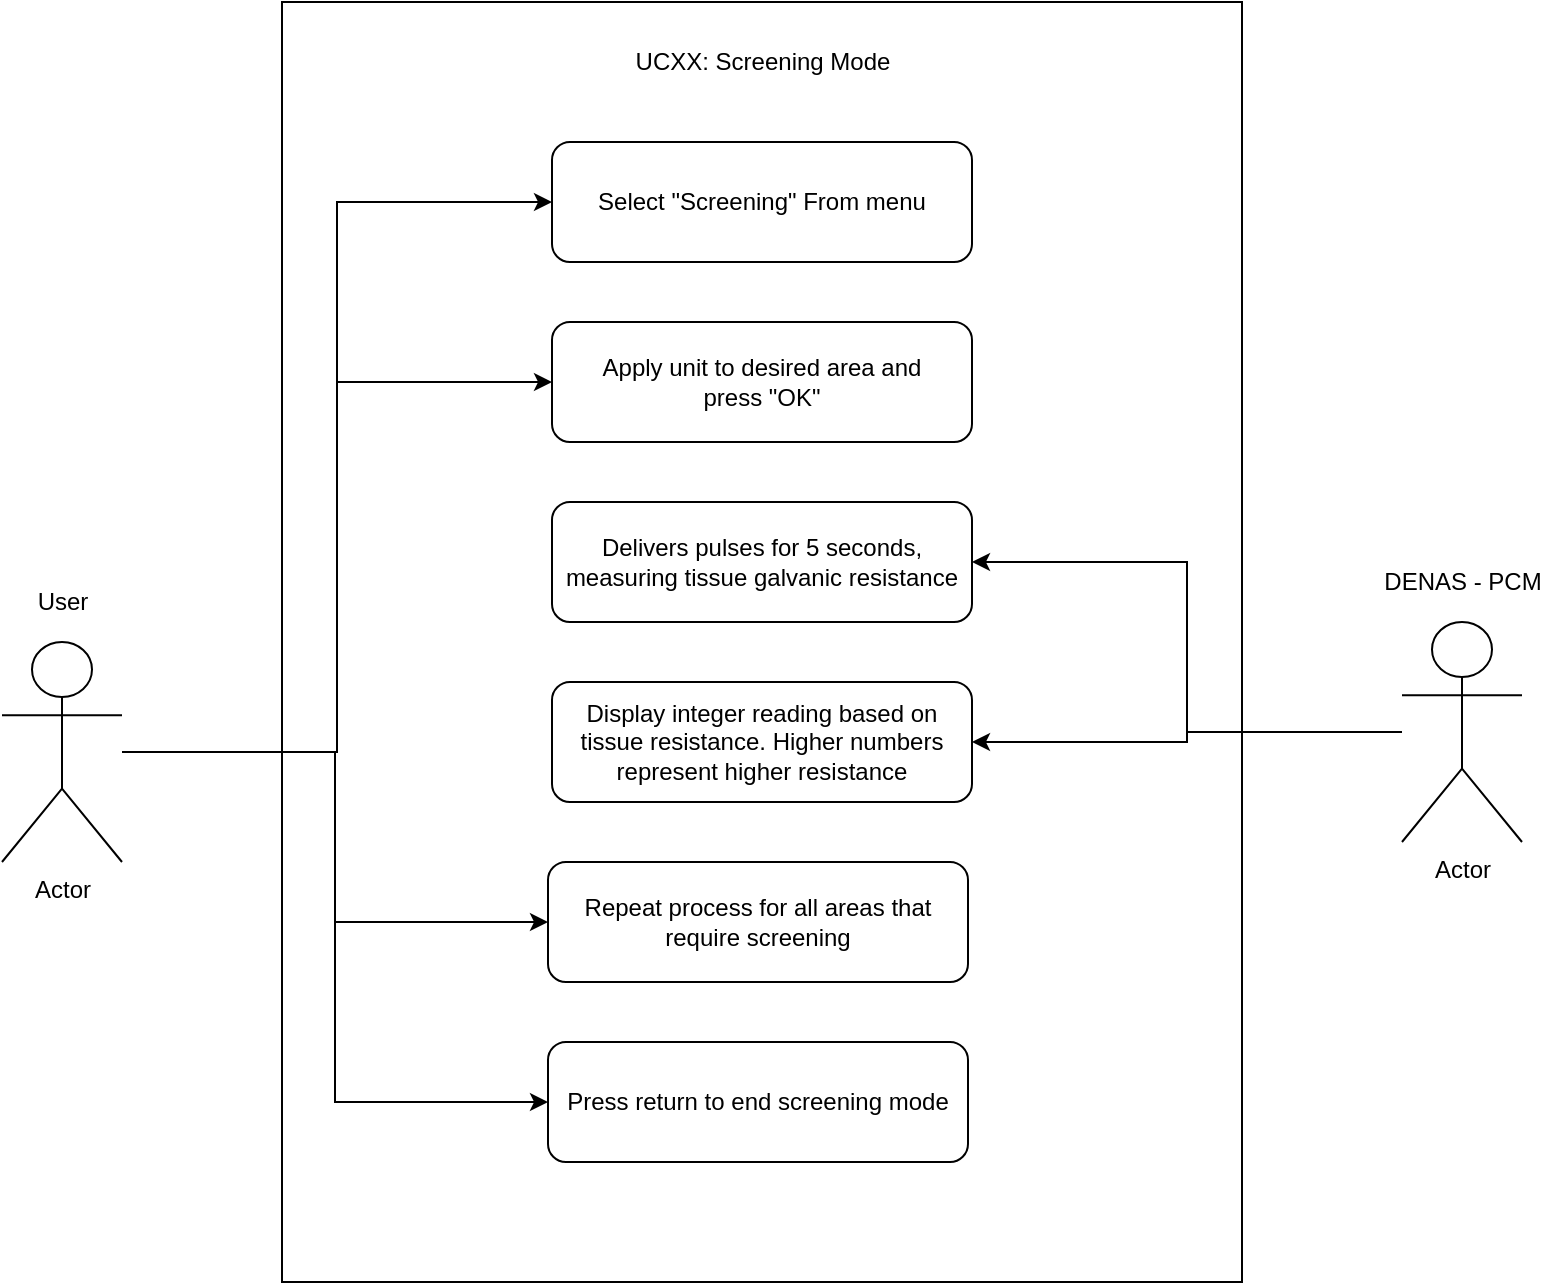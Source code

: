 <mxfile version="14.4.6" type="device"><diagram id="6iUJFL_vd4xEP8tDjc0w" name="Page-1"><mxGraphModel dx="2062" dy="1154" grid="1" gridSize="10" guides="1" tooltips="1" connect="1" arrows="1" fold="1" page="1" pageScale="1" pageWidth="850" pageHeight="1100" math="0" shadow="0"><root><object label="" id="0"><mxCell/></object><mxCell id="1" parent="0"/><mxCell id="-VYPC1IEhNg5SEJ7xgqI-6" value="" style="rounded=0;whiteSpace=wrap;html=1;" parent="1" vertex="1"><mxGeometry x="160" y="40" width="480" height="640" as="geometry"/></mxCell><mxCell id="-VYPC1IEhNg5SEJ7xgqI-17" style="edgeStyle=orthogonalEdgeStyle;rounded=0;orthogonalLoop=1;jettySize=auto;html=1;entryX=0;entryY=0.5;entryDx=0;entryDy=0;" parent="1" source="-VYPC1IEhNg5SEJ7xgqI-1" target="-VYPC1IEhNg5SEJ7xgqI-8" edge="1"><mxGeometry relative="1" as="geometry"/></mxCell><mxCell id="RDg8-BoKLFQkkcL83mtU-2" style="edgeStyle=orthogonalEdgeStyle;rounded=0;orthogonalLoop=1;jettySize=auto;html=1;entryX=0;entryY=0.5;entryDx=0;entryDy=0;" edge="1" parent="1" source="-VYPC1IEhNg5SEJ7xgqI-1" target="-VYPC1IEhNg5SEJ7xgqI-15"><mxGeometry relative="1" as="geometry"/></mxCell><mxCell id="RDg8-BoKLFQkkcL83mtU-5" style="edgeStyle=orthogonalEdgeStyle;rounded=0;orthogonalLoop=1;jettySize=auto;html=1;" edge="1" parent="1" source="-VYPC1IEhNg5SEJ7xgqI-1" target="-VYPC1IEhNg5SEJ7xgqI-26"><mxGeometry relative="1" as="geometry"/></mxCell><mxCell id="RDg8-BoKLFQkkcL83mtU-6" style="edgeStyle=orthogonalEdgeStyle;rounded=0;orthogonalLoop=1;jettySize=auto;html=1;entryX=0;entryY=0.5;entryDx=0;entryDy=0;" edge="1" parent="1" source="-VYPC1IEhNg5SEJ7xgqI-1" target="-VYPC1IEhNg5SEJ7xgqI-24"><mxGeometry relative="1" as="geometry"/></mxCell><mxCell id="-VYPC1IEhNg5SEJ7xgqI-1" value="Actor" style="shape=umlActor;verticalLabelPosition=bottom;verticalAlign=top;html=1;outlineConnect=0;" parent="1" vertex="1"><mxGeometry x="20" y="360" width="60" height="110" as="geometry"/></mxCell><mxCell id="-VYPC1IEhNg5SEJ7xgqI-4" value="User" style="text;html=1;align=center;verticalAlign=middle;resizable=0;points=[];autosize=1;" parent="1" vertex="1"><mxGeometry x="30" y="330" width="40" height="20" as="geometry"/></mxCell><mxCell id="-VYPC1IEhNg5SEJ7xgqI-7" value="UCXX: Screening Mode" style="text;html=1;strokeColor=none;fillColor=none;align=center;verticalAlign=middle;whiteSpace=wrap;rounded=0;" parent="1" vertex="1"><mxGeometry x="257.5" y="60" width="285" height="20" as="geometry"/></mxCell><mxCell id="-VYPC1IEhNg5SEJ7xgqI-8" value="Select &quot;Screening&quot; From menu" style="rounded=1;whiteSpace=wrap;html=1;" parent="1" vertex="1"><mxGeometry x="295" y="110" width="210" height="60" as="geometry"/></mxCell><mxCell id="RDg8-BoKLFQkkcL83mtU-3" style="edgeStyle=orthogonalEdgeStyle;rounded=0;orthogonalLoop=1;jettySize=auto;html=1;entryX=1;entryY=0.5;entryDx=0;entryDy=0;" edge="1" parent="1" source="-VYPC1IEhNg5SEJ7xgqI-10" target="-VYPC1IEhNg5SEJ7xgqI-19"><mxGeometry relative="1" as="geometry"/></mxCell><mxCell id="RDg8-BoKLFQkkcL83mtU-4" style="edgeStyle=orthogonalEdgeStyle;rounded=0;orthogonalLoop=1;jettySize=auto;html=1;entryX=1;entryY=0.5;entryDx=0;entryDy=0;" edge="1" parent="1" source="-VYPC1IEhNg5SEJ7xgqI-10" target="-VYPC1IEhNg5SEJ7xgqI-21"><mxGeometry relative="1" as="geometry"/></mxCell><mxCell id="-VYPC1IEhNg5SEJ7xgqI-10" value="Actor" style="shape=umlActor;verticalLabelPosition=bottom;verticalAlign=top;html=1;outlineConnect=0;" parent="1" vertex="1"><mxGeometry x="720" y="350" width="60" height="110" as="geometry"/></mxCell><mxCell id="-VYPC1IEhNg5SEJ7xgqI-11" value="DENAS - PCM" style="text;html=1;align=center;verticalAlign=middle;resizable=0;points=[];autosize=1;" parent="1" vertex="1"><mxGeometry x="705" y="320" width="90" height="20" as="geometry"/></mxCell><mxCell id="-VYPC1IEhNg5SEJ7xgqI-15" value="Apply unit to desired area and&lt;br&gt;press &quot;OK&quot;" style="rounded=1;whiteSpace=wrap;html=1;" parent="1" vertex="1"><mxGeometry x="295" y="200" width="210" height="60" as="geometry"/></mxCell><mxCell id="-VYPC1IEhNg5SEJ7xgqI-19" value="Delivers pulses for 5 seconds,&lt;br&gt;measuring tissue galvanic resistance" style="rounded=1;whiteSpace=wrap;html=1;" parent="1" vertex="1"><mxGeometry x="295" y="290" width="210" height="60" as="geometry"/></mxCell><mxCell id="-VYPC1IEhNg5SEJ7xgqI-21" value="Display integer reading based on&lt;br&gt;tissue resistance. Higher numbers&lt;br&gt;represent higher resistance" style="rounded=1;whiteSpace=wrap;html=1;" parent="1" vertex="1"><mxGeometry x="295" y="380" width="210" height="60" as="geometry"/></mxCell><mxCell id="-VYPC1IEhNg5SEJ7xgqI-24" value="Press return to end screening mode" style="rounded=1;whiteSpace=wrap;html=1;" parent="1" vertex="1"><mxGeometry x="293" y="560" width="210" height="60" as="geometry"/></mxCell><mxCell id="-VYPC1IEhNg5SEJ7xgqI-26" value="Repeat process for all areas that&lt;br&gt;require screening" style="rounded=1;whiteSpace=wrap;html=1;" parent="1" vertex="1"><mxGeometry x="293" y="470" width="210" height="60" as="geometry"/></mxCell></root></mxGraphModel></diagram></mxfile>